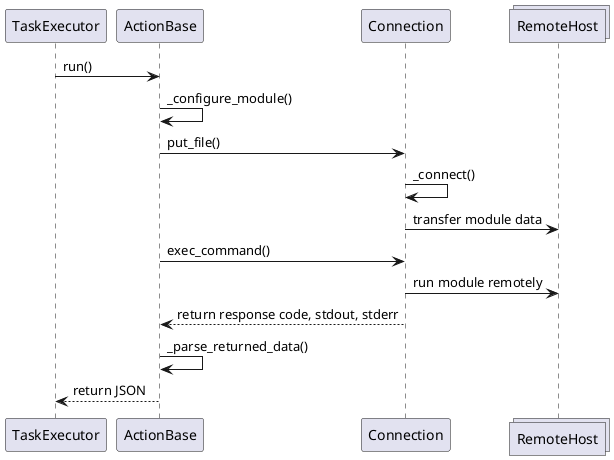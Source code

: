 @startuml

participant TaskExecutor
participant ActionBase
participant Connection
collections RemoteHost

TaskExecutor->ActionBase: run()

ActionBase->ActionBase: _configure_module()
ActionBase->Connection: put_file()

Connection->Connection: _connect()
Connection->RemoteHost: transfer module data

ActionBase->Connection: exec_command()
Connection->RemoteHost: run module remotely
ActionBase<--Connection: return response code, stdout, stderr

ActionBase->ActionBase: _parse_returned_data()
TaskExecutor<--ActionBase: return JSON

@enduml
